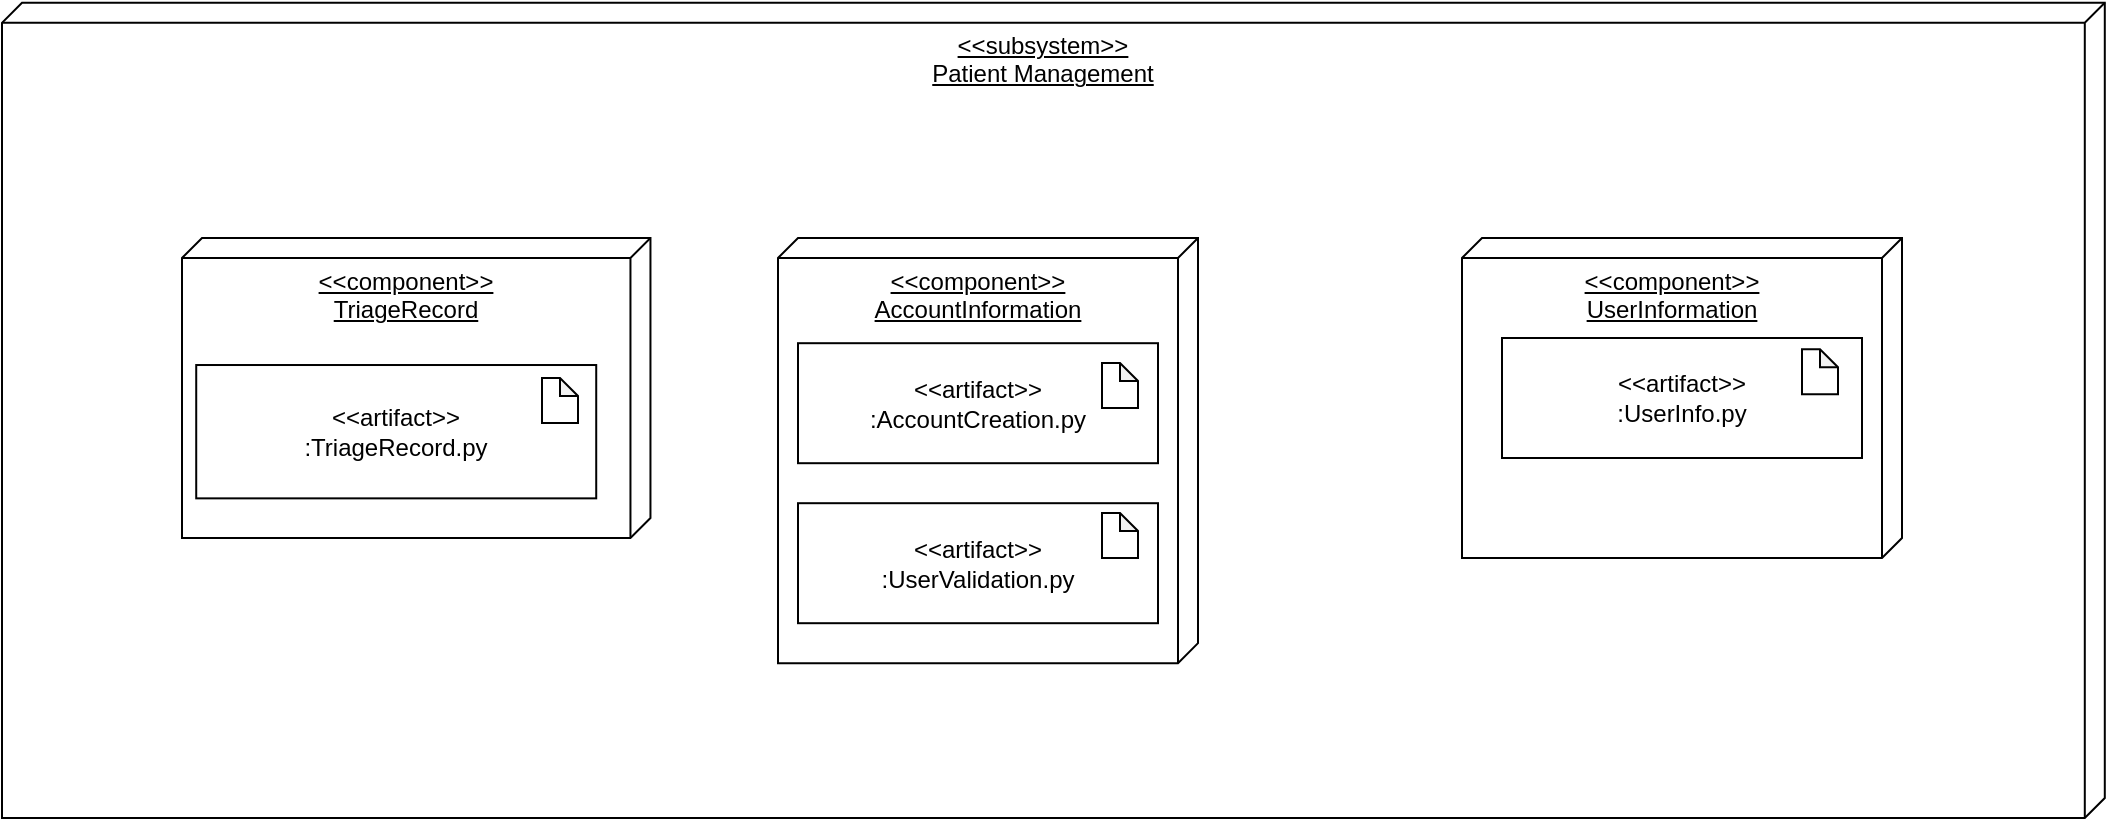 <mxfile version="22.0.4" type="github">
  <diagram name="Page-1" id="N1XHB9eJ3Ktm11am80fy">
    <mxGraphModel dx="2150" dy="1416" grid="1" gridSize="10" guides="1" tooltips="1" connect="1" arrows="1" fold="1" page="1" pageScale="1" pageWidth="1100" pageHeight="850" math="0" shadow="0">
      <root>
        <mxCell id="0" />
        <mxCell id="1" parent="0" />
        <mxCell id="ZZaK3AFCLJGnbKY80Tlh-1" value="&amp;lt;&amp;lt;subsystem&amp;gt;&amp;gt; &lt;br&gt;Patient Management" style="verticalAlign=top;align=center;spacingTop=8;spacingLeft=2;spacingRight=12;shape=cube;size=10;direction=south;fontStyle=4;html=1;whiteSpace=wrap;" parent="1" vertex="1">
          <mxGeometry x="-220" y="-7.6" width="1051.4" height="407.6" as="geometry" />
        </mxCell>
        <mxCell id="ZZaK3AFCLJGnbKY80Tlh-2" value="&amp;lt;&amp;lt;component&amp;gt;&amp;gt;&lt;br&gt;TriageRecord" style="verticalAlign=top;align=center;spacingTop=8;spacingLeft=2;spacingRight=12;shape=cube;size=10;direction=south;fontStyle=4;html=1;whiteSpace=wrap;" parent="1" vertex="1">
          <mxGeometry x="-130" y="110" width="234.23" height="150" as="geometry" />
        </mxCell>
        <mxCell id="ZZaK3AFCLJGnbKY80Tlh-3" value="&amp;lt;&amp;lt;component&amp;gt;&amp;gt;&lt;br&gt;UserInformation" style="verticalAlign=top;align=center;spacingTop=8;spacingLeft=2;spacingRight=12;shape=cube;size=10;direction=south;fontStyle=4;html=1;whiteSpace=wrap;" parent="1" vertex="1">
          <mxGeometry x="510" y="110" width="220" height="160" as="geometry" />
        </mxCell>
        <mxCell id="ZZaK3AFCLJGnbKY80Tlh-4" value="&amp;lt;&amp;lt;component&amp;gt;&amp;gt;&lt;br&gt;AccountInformation" style="verticalAlign=top;align=center;spacingTop=8;spacingLeft=2;spacingRight=12;shape=cube;size=10;direction=south;fontStyle=4;html=1;whiteSpace=wrap;" parent="1" vertex="1">
          <mxGeometry x="168" y="110" width="210" height="212.6" as="geometry" />
        </mxCell>
        <mxCell id="cxZqdax2sH9tnhvdFXiP-1" value="&amp;lt;&amp;lt;artifact&amp;gt;&amp;gt;&lt;br&gt;:TriageRecord.py" style="rounded=0;whiteSpace=wrap;html=1;" vertex="1" parent="1">
          <mxGeometry x="-122.89" y="173.51" width="200" height="66.67" as="geometry" />
        </mxCell>
        <mxCell id="cxZqdax2sH9tnhvdFXiP-2" value="&amp;lt;&amp;lt;artifact&amp;gt;&amp;gt;&lt;br&gt;:AccountCreation.py" style="rounded=0;whiteSpace=wrap;html=1;" vertex="1" parent="1">
          <mxGeometry x="178" y="162.6" width="180" height="60" as="geometry" />
        </mxCell>
        <mxCell id="cxZqdax2sH9tnhvdFXiP-3" value="&amp;lt;&amp;lt;artifact&amp;gt;&amp;gt;&lt;br&gt;:UserInfo.py" style="rounded=0;whiteSpace=wrap;html=1;" vertex="1" parent="1">
          <mxGeometry x="530" y="160" width="180" height="60" as="geometry" />
        </mxCell>
        <mxCell id="cxZqdax2sH9tnhvdFXiP-4" value="&amp;lt;&amp;lt;artifact&amp;gt;&amp;gt;&lt;br&gt;:UserValidation.py" style="rounded=0;whiteSpace=wrap;html=1;" vertex="1" parent="1">
          <mxGeometry x="178" y="242.6" width="180" height="60" as="geometry" />
        </mxCell>
        <mxCell id="cxZqdax2sH9tnhvdFXiP-5" value="" style="shape=note;whiteSpace=wrap;html=1;backgroundOutline=1;darkOpacity=0.05;size=9;" vertex="1" parent="1">
          <mxGeometry x="50" y="180" width="18" height="22.5" as="geometry" />
        </mxCell>
        <mxCell id="cxZqdax2sH9tnhvdFXiP-6" value="" style="shape=note;whiteSpace=wrap;html=1;backgroundOutline=1;darkOpacity=0.05;size=9;" vertex="1" parent="1">
          <mxGeometry x="330" y="172.5" width="18" height="22.5" as="geometry" />
        </mxCell>
        <mxCell id="cxZqdax2sH9tnhvdFXiP-7" value="" style="shape=note;whiteSpace=wrap;html=1;backgroundOutline=1;darkOpacity=0.05;size=9;" vertex="1" parent="1">
          <mxGeometry x="330" y="247.5" width="18" height="22.5" as="geometry" />
        </mxCell>
        <mxCell id="cxZqdax2sH9tnhvdFXiP-8" value="" style="shape=note;whiteSpace=wrap;html=1;backgroundOutline=1;darkOpacity=0.05;size=9;" vertex="1" parent="1">
          <mxGeometry x="680" y="165.6" width="18" height="22.5" as="geometry" />
        </mxCell>
      </root>
    </mxGraphModel>
  </diagram>
</mxfile>
